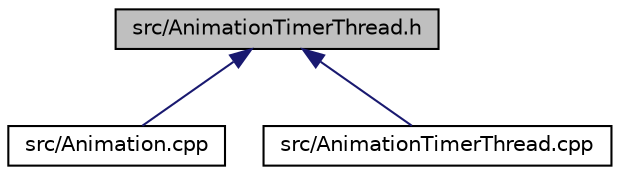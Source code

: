 digraph "src/AnimationTimerThread.h"
{
  edge [fontname="Helvetica",fontsize="10",labelfontname="Helvetica",labelfontsize="10"];
  node [fontname="Helvetica",fontsize="10",shape=record];
  Node1 [label="src/AnimationTimerThread.h",height=0.2,width=0.4,color="black", fillcolor="grey75", style="filled" fontcolor="black"];
  Node1 -> Node2 [dir="back",color="midnightblue",fontsize="10",style="solid"];
  Node2 [label="src/Animation.cpp",height=0.2,width=0.4,color="black", fillcolor="white", style="filled",URL="$_animation_8cpp.html"];
  Node1 -> Node3 [dir="back",color="midnightblue",fontsize="10",style="solid"];
  Node3 [label="src/AnimationTimerThread.cpp",height=0.2,width=0.4,color="black", fillcolor="white", style="filled",URL="$_animation_timer_thread_8cpp.html"];
}
